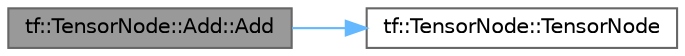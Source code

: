 digraph "tf::TensorNode::Add::Add"
{
 // LATEX_PDF_SIZE
  bgcolor="transparent";
  edge [fontname=Helvetica,fontsize=10,labelfontname=Helvetica,labelfontsize=10];
  node [fontname=Helvetica,fontsize=10,shape=box,height=0.2,width=0.4];
  rankdir="LR";
  Node1 [id="Node000001",label="tf::TensorNode::Add::Add",height=0.2,width=0.4,color="gray40", fillcolor="grey60", style="filled", fontcolor="black",tooltip=" "];
  Node1 -> Node2 [id="edge1_Node000001_Node000002",color="steelblue1",style="solid",tooltip=" "];
  Node2 [id="Node000002",label="tf::TensorNode::TensorNode",height=0.2,width=0.4,color="grey40", fillcolor="white", style="filled",URL="$classtf_1_1_tensor_node.html#ae6d6bf731ce534313713a5be8e359dd6",tooltip=" "];
}
